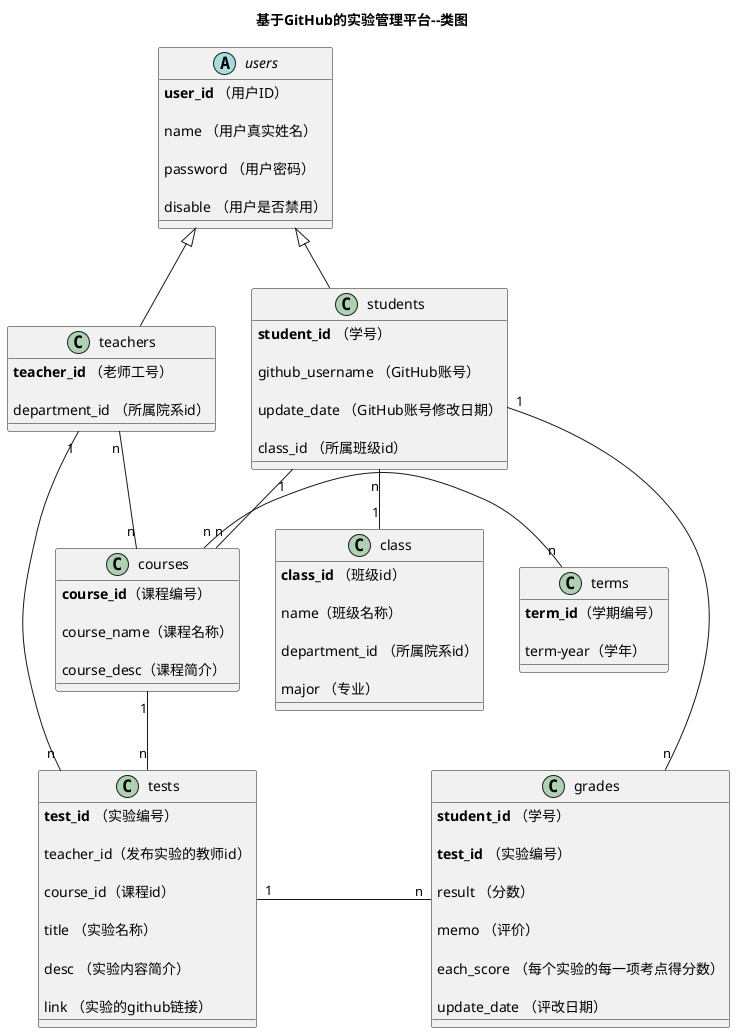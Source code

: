 @startuml
title 基于GitHub的实验管理平台--类图

abstract class users {

    <b>user_id</b> （用户ID）

    name （用户真实姓名）

    password （用户密码）

    disable （用户是否禁用）

}

class teachers{

    <b>teacher_id</b> （老师工号）

    department_id （所属院系id）

}

class students{

    <b>student_id</b> （学号）

    github_username （GitHub账号）

    update_date （GitHub账号修改日期）

    class_id （所属班级id）

}



class class{

    <b>class_id</b> （班级id）

    name（班级名称）

    department_id （所属院系id）

    major （专业）

}




class courses{

    <b>course_id</b>（课程编号）

    course_name（课程名称）

    course_desc（课程简介）

}

class terms{

    <b>term_id</b>（学期编号）

    term-year（学年）

}

class tests {

    <b>test_id</b> （实验编号）

    teacher_id（发布实验的教师id）

    course_id（课程id）

    title （实验名称）

    desc （实验内容简介）

    link （实验的github链接）

}

class grades {

    <b>student_id</b> （学号）

    <b>test_id</b> （实验编号）

    result （分数）

    memo （评价）

    each_score （每个实验的每一项考点得分数）

    update_date （评改日期）

}

users <|- students

users <|-- teachers


students "n" -- "1"  class

students "1" -- "n"  courses

teachers "n" -- "n"  courses

teachers "1" -- "n"  tests

courses  "1" -- "n"  tests

courses "n" - "n"  terms


students "1" -- "n"  grades

tests "1" - "n"  grades


@enduml